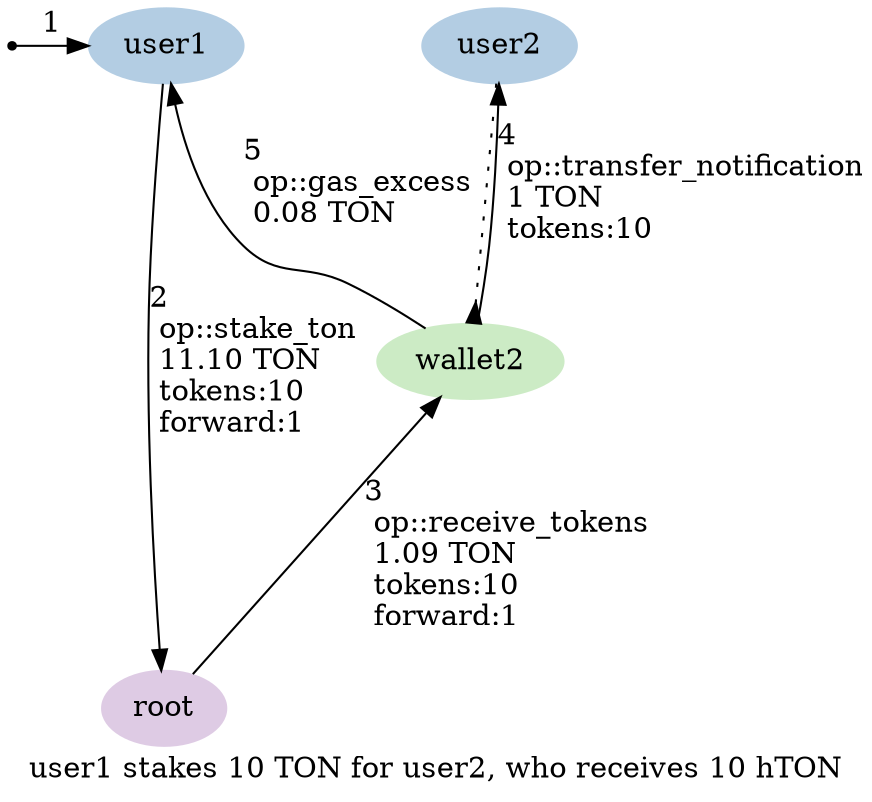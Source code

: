 digraph {
    label="user1 stakes 10 TON for user2, who receives 10 hTON"
    node [ colorscheme=pastel19 style=filled ]

    /* Entities */
    external [ shape=point ]
    user1 [ color=2 ]
    user2 [ color=2 ]
    root [ color=4 ]
    wallet2 [ color=3 ]

    /* Relationships */
    external -> user1 [label="1" ]
    user1 -> root [ label="2\l op::stake_ton\l 11.10 TON\l tokens:10\l forward:1\l" ]
    root -> wallet2 [ label="3\l op::receive_tokens\l 1.09 TON\l tokens:10\l forward:1\l" ]
    user2 -> wallet2 [ arrowhead=inv style=dotted ]
    wallet2 -> user2 [ label="4\l op::transfer_notification\l 1 TON\l tokens:10\l" ]
    wallet2 -> user1 [ label="5\l op::gas_excess\l 0.08 TON\l" ]

    /* Ranks */
    { rank=min external user1 user2 }
    { rank=max root }
}
